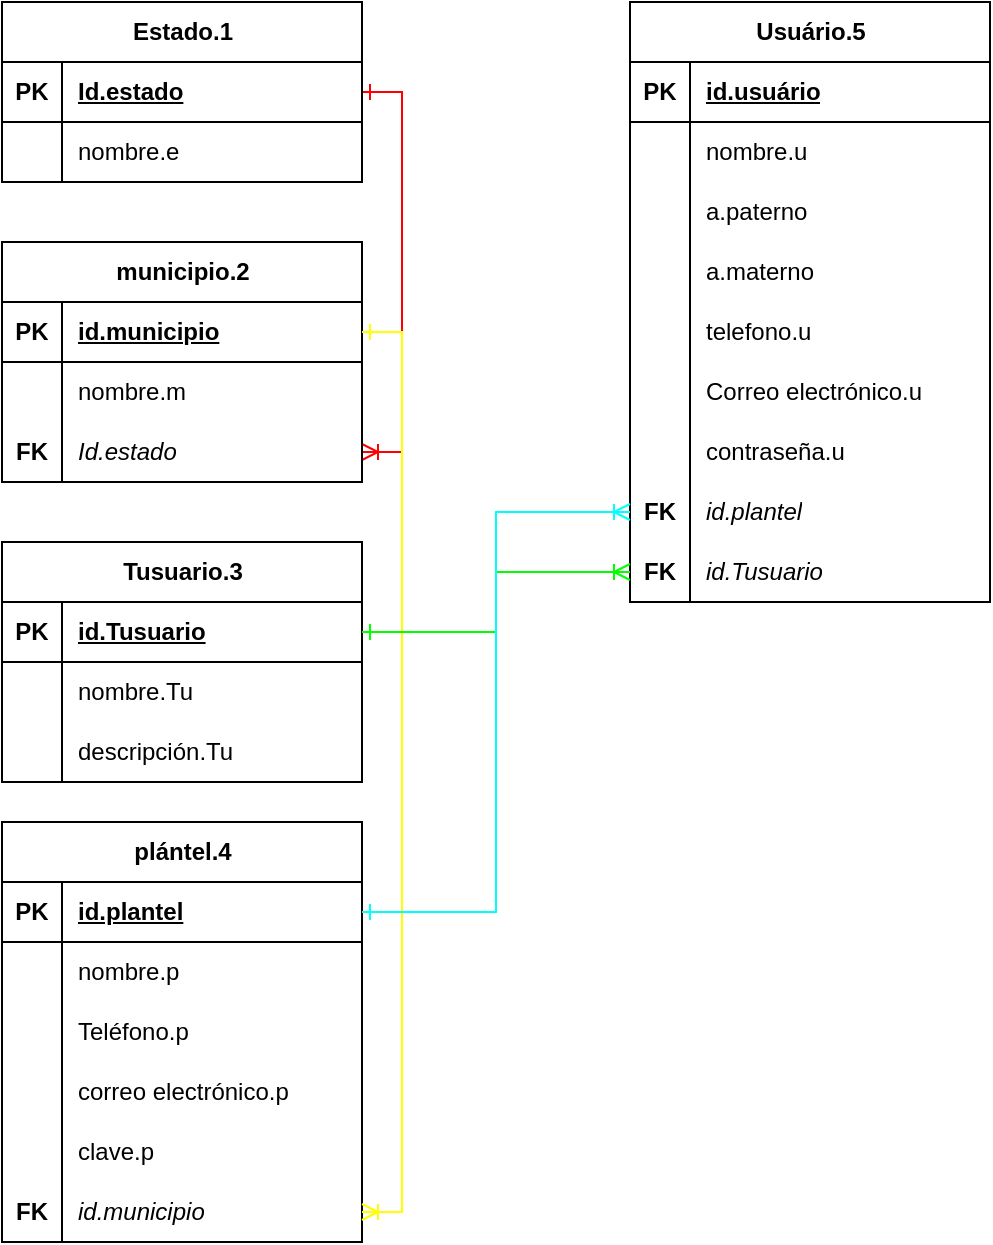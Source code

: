 <mxfile version="21.1.2" type="device" pages="2">
  <diagram name="Página-1" id="BJ2pM14w_MHlSvL1XOkC">
    <mxGraphModel dx="662" dy="617" grid="1" gridSize="10" guides="1" tooltips="1" connect="1" arrows="1" fold="1" page="1" pageScale="1" pageWidth="827" pageHeight="1169" math="0" shadow="0">
      <root>
        <mxCell id="0" />
        <mxCell id="1" parent="0" />
        <mxCell id="EfapkxBVtCfZM4k3QrD2-47" style="edgeStyle=orthogonalEdgeStyle;rounded=0;orthogonalLoop=1;jettySize=auto;html=1;startArrow=ERone;startFill=0;endArrow=ERoneToMany;endFill=0;strokeColor=#FF0000;" edge="1" parent="1" source="EfapkxBVtCfZM4k3QrD2-1" target="EfapkxBVtCfZM4k3QrD2-44">
          <mxGeometry relative="1" as="geometry">
            <Array as="points">
              <mxPoint x="210" y="55" />
              <mxPoint x="210" y="235" />
            </Array>
          </mxGeometry>
        </mxCell>
        <mxCell id="EfapkxBVtCfZM4k3QrD2-1" value="Estado.1" style="shape=table;startSize=30;container=1;collapsible=1;childLayout=tableLayout;fixedRows=1;rowLines=0;fontStyle=1;align=center;resizeLast=1;html=1;" vertex="1" parent="1">
          <mxGeometry x="10" y="10" width="180" height="90" as="geometry" />
        </mxCell>
        <mxCell id="EfapkxBVtCfZM4k3QrD2-2" value="" style="shape=tableRow;horizontal=0;startSize=0;swimlaneHead=0;swimlaneBody=0;fillColor=none;collapsible=0;dropTarget=0;points=[[0,0.5],[1,0.5]];portConstraint=eastwest;top=0;left=0;right=0;bottom=1;" vertex="1" parent="EfapkxBVtCfZM4k3QrD2-1">
          <mxGeometry y="30" width="180" height="30" as="geometry" />
        </mxCell>
        <mxCell id="EfapkxBVtCfZM4k3QrD2-3" value="PK" style="shape=partialRectangle;connectable=0;fillColor=none;top=0;left=0;bottom=0;right=0;fontStyle=1;overflow=hidden;whiteSpace=wrap;html=1;" vertex="1" parent="EfapkxBVtCfZM4k3QrD2-2">
          <mxGeometry width="30" height="30" as="geometry">
            <mxRectangle width="30" height="30" as="alternateBounds" />
          </mxGeometry>
        </mxCell>
        <mxCell id="EfapkxBVtCfZM4k3QrD2-4" value="Id.estado" style="shape=partialRectangle;connectable=0;fillColor=none;top=0;left=0;bottom=0;right=0;align=left;spacingLeft=6;fontStyle=5;overflow=hidden;whiteSpace=wrap;html=1;" vertex="1" parent="EfapkxBVtCfZM4k3QrD2-2">
          <mxGeometry x="30" width="150" height="30" as="geometry">
            <mxRectangle width="150" height="30" as="alternateBounds" />
          </mxGeometry>
        </mxCell>
        <mxCell id="EfapkxBVtCfZM4k3QrD2-5" value="" style="shape=tableRow;horizontal=0;startSize=0;swimlaneHead=0;swimlaneBody=0;fillColor=none;collapsible=0;dropTarget=0;points=[[0,0.5],[1,0.5]];portConstraint=eastwest;top=0;left=0;right=0;bottom=0;" vertex="1" parent="EfapkxBVtCfZM4k3QrD2-1">
          <mxGeometry y="60" width="180" height="30" as="geometry" />
        </mxCell>
        <mxCell id="EfapkxBVtCfZM4k3QrD2-6" value="" style="shape=partialRectangle;connectable=0;fillColor=none;top=0;left=0;bottom=0;right=0;editable=1;overflow=hidden;whiteSpace=wrap;html=1;" vertex="1" parent="EfapkxBVtCfZM4k3QrD2-5">
          <mxGeometry width="30" height="30" as="geometry">
            <mxRectangle width="30" height="30" as="alternateBounds" />
          </mxGeometry>
        </mxCell>
        <mxCell id="EfapkxBVtCfZM4k3QrD2-7" value="nombre.e" style="shape=partialRectangle;connectable=0;fillColor=none;top=0;left=0;bottom=0;right=0;align=left;spacingLeft=6;overflow=hidden;whiteSpace=wrap;html=1;" vertex="1" parent="EfapkxBVtCfZM4k3QrD2-5">
          <mxGeometry x="30" width="150" height="30" as="geometry">
            <mxRectangle width="150" height="30" as="alternateBounds" />
          </mxGeometry>
        </mxCell>
        <mxCell id="EfapkxBVtCfZM4k3QrD2-34" value="municipio.2" style="shape=table;startSize=30;container=1;collapsible=1;childLayout=tableLayout;fixedRows=1;rowLines=0;fontStyle=1;align=center;resizeLast=1;html=1;" vertex="1" parent="1">
          <mxGeometry x="10" y="130" width="180" height="120" as="geometry" />
        </mxCell>
        <mxCell id="EfapkxBVtCfZM4k3QrD2-35" value="" style="shape=tableRow;horizontal=0;startSize=0;swimlaneHead=0;swimlaneBody=0;fillColor=none;collapsible=0;dropTarget=0;points=[[0,0.5],[1,0.5]];portConstraint=eastwest;top=0;left=0;right=0;bottom=1;" vertex="1" parent="EfapkxBVtCfZM4k3QrD2-34">
          <mxGeometry y="30" width="180" height="30" as="geometry" />
        </mxCell>
        <mxCell id="EfapkxBVtCfZM4k3QrD2-36" value="PK" style="shape=partialRectangle;connectable=0;fillColor=none;top=0;left=0;bottom=0;right=0;fontStyle=1;overflow=hidden;whiteSpace=wrap;html=1;" vertex="1" parent="EfapkxBVtCfZM4k3QrD2-35">
          <mxGeometry width="30" height="30" as="geometry">
            <mxRectangle width="30" height="30" as="alternateBounds" />
          </mxGeometry>
        </mxCell>
        <mxCell id="EfapkxBVtCfZM4k3QrD2-37" value="id.municipio" style="shape=partialRectangle;connectable=0;fillColor=none;top=0;left=0;bottom=0;right=0;align=left;spacingLeft=6;fontStyle=5;overflow=hidden;whiteSpace=wrap;html=1;" vertex="1" parent="EfapkxBVtCfZM4k3QrD2-35">
          <mxGeometry x="30" width="150" height="30" as="geometry">
            <mxRectangle width="150" height="30" as="alternateBounds" />
          </mxGeometry>
        </mxCell>
        <mxCell id="EfapkxBVtCfZM4k3QrD2-38" value="" style="shape=tableRow;horizontal=0;startSize=0;swimlaneHead=0;swimlaneBody=0;fillColor=none;collapsible=0;dropTarget=0;points=[[0,0.5],[1,0.5]];portConstraint=eastwest;top=0;left=0;right=0;bottom=0;" vertex="1" parent="EfapkxBVtCfZM4k3QrD2-34">
          <mxGeometry y="60" width="180" height="30" as="geometry" />
        </mxCell>
        <mxCell id="EfapkxBVtCfZM4k3QrD2-39" value="" style="shape=partialRectangle;connectable=0;fillColor=none;top=0;left=0;bottom=0;right=0;editable=1;overflow=hidden;whiteSpace=wrap;html=1;" vertex="1" parent="EfapkxBVtCfZM4k3QrD2-38">
          <mxGeometry width="30" height="30" as="geometry">
            <mxRectangle width="30" height="30" as="alternateBounds" />
          </mxGeometry>
        </mxCell>
        <mxCell id="EfapkxBVtCfZM4k3QrD2-40" value="nombre.m" style="shape=partialRectangle;connectable=0;fillColor=none;top=0;left=0;bottom=0;right=0;align=left;spacingLeft=6;overflow=hidden;whiteSpace=wrap;html=1;" vertex="1" parent="EfapkxBVtCfZM4k3QrD2-38">
          <mxGeometry x="30" width="150" height="30" as="geometry">
            <mxRectangle width="150" height="30" as="alternateBounds" />
          </mxGeometry>
        </mxCell>
        <mxCell id="EfapkxBVtCfZM4k3QrD2-44" value="" style="shape=tableRow;horizontal=0;startSize=0;swimlaneHead=0;swimlaneBody=0;fillColor=none;collapsible=0;dropTarget=0;points=[[0,0.5],[1,0.5]];portConstraint=eastwest;top=0;left=0;right=0;bottom=0;" vertex="1" parent="EfapkxBVtCfZM4k3QrD2-34">
          <mxGeometry y="90" width="180" height="30" as="geometry" />
        </mxCell>
        <mxCell id="EfapkxBVtCfZM4k3QrD2-45" value="&lt;b&gt;FK&lt;/b&gt;" style="shape=partialRectangle;connectable=0;fillColor=none;top=0;left=0;bottom=0;right=0;editable=1;overflow=hidden;whiteSpace=wrap;html=1;" vertex="1" parent="EfapkxBVtCfZM4k3QrD2-44">
          <mxGeometry width="30" height="30" as="geometry">
            <mxRectangle width="30" height="30" as="alternateBounds" />
          </mxGeometry>
        </mxCell>
        <mxCell id="EfapkxBVtCfZM4k3QrD2-46" value="&lt;i&gt;Id.estado&lt;/i&gt;" style="shape=partialRectangle;connectable=0;fillColor=none;top=0;left=0;bottom=0;right=0;align=left;spacingLeft=6;overflow=hidden;whiteSpace=wrap;html=1;" vertex="1" parent="EfapkxBVtCfZM4k3QrD2-44">
          <mxGeometry x="30" width="150" height="30" as="geometry">
            <mxRectangle width="150" height="30" as="alternateBounds" />
          </mxGeometry>
        </mxCell>
        <mxCell id="EfapkxBVtCfZM4k3QrD2-48" value="Tusuario.3" style="shape=table;startSize=30;container=1;collapsible=1;childLayout=tableLayout;fixedRows=1;rowLines=0;fontStyle=1;align=center;resizeLast=1;html=1;" vertex="1" parent="1">
          <mxGeometry x="10" y="280" width="180" height="120" as="geometry" />
        </mxCell>
        <mxCell id="EfapkxBVtCfZM4k3QrD2-49" value="" style="shape=tableRow;horizontal=0;startSize=0;swimlaneHead=0;swimlaneBody=0;fillColor=none;collapsible=0;dropTarget=0;points=[[0,0.5],[1,0.5]];portConstraint=eastwest;top=0;left=0;right=0;bottom=1;" vertex="1" parent="EfapkxBVtCfZM4k3QrD2-48">
          <mxGeometry y="30" width="180" height="30" as="geometry" />
        </mxCell>
        <mxCell id="EfapkxBVtCfZM4k3QrD2-50" value="PK" style="shape=partialRectangle;connectable=0;fillColor=none;top=0;left=0;bottom=0;right=0;fontStyle=1;overflow=hidden;whiteSpace=wrap;html=1;" vertex="1" parent="EfapkxBVtCfZM4k3QrD2-49">
          <mxGeometry width="30" height="30" as="geometry">
            <mxRectangle width="30" height="30" as="alternateBounds" />
          </mxGeometry>
        </mxCell>
        <mxCell id="EfapkxBVtCfZM4k3QrD2-51" value="id.Tusuario" style="shape=partialRectangle;connectable=0;fillColor=none;top=0;left=0;bottom=0;right=0;align=left;spacingLeft=6;fontStyle=5;overflow=hidden;whiteSpace=wrap;html=1;" vertex="1" parent="EfapkxBVtCfZM4k3QrD2-49">
          <mxGeometry x="30" width="150" height="30" as="geometry">
            <mxRectangle width="150" height="30" as="alternateBounds" />
          </mxGeometry>
        </mxCell>
        <mxCell id="EfapkxBVtCfZM4k3QrD2-52" value="" style="shape=tableRow;horizontal=0;startSize=0;swimlaneHead=0;swimlaneBody=0;fillColor=none;collapsible=0;dropTarget=0;points=[[0,0.5],[1,0.5]];portConstraint=eastwest;top=0;left=0;right=0;bottom=0;" vertex="1" parent="EfapkxBVtCfZM4k3QrD2-48">
          <mxGeometry y="60" width="180" height="30" as="geometry" />
        </mxCell>
        <mxCell id="EfapkxBVtCfZM4k3QrD2-53" value="" style="shape=partialRectangle;connectable=0;fillColor=none;top=0;left=0;bottom=0;right=0;editable=1;overflow=hidden;whiteSpace=wrap;html=1;" vertex="1" parent="EfapkxBVtCfZM4k3QrD2-52">
          <mxGeometry width="30" height="30" as="geometry">
            <mxRectangle width="30" height="30" as="alternateBounds" />
          </mxGeometry>
        </mxCell>
        <mxCell id="EfapkxBVtCfZM4k3QrD2-54" value="nombre.Tu" style="shape=partialRectangle;connectable=0;fillColor=none;top=0;left=0;bottom=0;right=0;align=left;spacingLeft=6;overflow=hidden;whiteSpace=wrap;html=1;" vertex="1" parent="EfapkxBVtCfZM4k3QrD2-52">
          <mxGeometry x="30" width="150" height="30" as="geometry">
            <mxRectangle width="150" height="30" as="alternateBounds" />
          </mxGeometry>
        </mxCell>
        <mxCell id="EfapkxBVtCfZM4k3QrD2-55" value="" style="shape=tableRow;horizontal=0;startSize=0;swimlaneHead=0;swimlaneBody=0;fillColor=none;collapsible=0;dropTarget=0;points=[[0,0.5],[1,0.5]];portConstraint=eastwest;top=0;left=0;right=0;bottom=0;" vertex="1" parent="EfapkxBVtCfZM4k3QrD2-48">
          <mxGeometry y="90" width="180" height="30" as="geometry" />
        </mxCell>
        <mxCell id="EfapkxBVtCfZM4k3QrD2-56" value="" style="shape=partialRectangle;connectable=0;fillColor=none;top=0;left=0;bottom=0;right=0;editable=1;overflow=hidden;whiteSpace=wrap;html=1;" vertex="1" parent="EfapkxBVtCfZM4k3QrD2-55">
          <mxGeometry width="30" height="30" as="geometry">
            <mxRectangle width="30" height="30" as="alternateBounds" />
          </mxGeometry>
        </mxCell>
        <mxCell id="EfapkxBVtCfZM4k3QrD2-57" value="&lt;span style=&quot;&quot;&gt;descripción.Tu&lt;/span&gt;" style="shape=partialRectangle;connectable=0;fillColor=none;top=0;left=0;bottom=0;right=0;align=left;spacingLeft=6;overflow=hidden;whiteSpace=wrap;html=1;" vertex="1" parent="EfapkxBVtCfZM4k3QrD2-55">
          <mxGeometry x="30" width="150" height="30" as="geometry">
            <mxRectangle width="150" height="30" as="alternateBounds" />
          </mxGeometry>
        </mxCell>
        <mxCell id="EfapkxBVtCfZM4k3QrD2-59" value="plántel.4" style="shape=table;startSize=30;container=1;collapsible=1;childLayout=tableLayout;fixedRows=1;rowLines=0;fontStyle=1;align=center;resizeLast=1;html=1;" vertex="1" parent="1">
          <mxGeometry x="10" y="420" width="180" height="210" as="geometry" />
        </mxCell>
        <mxCell id="EfapkxBVtCfZM4k3QrD2-60" value="" style="shape=tableRow;horizontal=0;startSize=0;swimlaneHead=0;swimlaneBody=0;fillColor=none;collapsible=0;dropTarget=0;points=[[0,0.5],[1,0.5]];portConstraint=eastwest;top=0;left=0;right=0;bottom=1;" vertex="1" parent="EfapkxBVtCfZM4k3QrD2-59">
          <mxGeometry y="30" width="180" height="30" as="geometry" />
        </mxCell>
        <mxCell id="EfapkxBVtCfZM4k3QrD2-61" value="PK" style="shape=partialRectangle;connectable=0;fillColor=none;top=0;left=0;bottom=0;right=0;fontStyle=1;overflow=hidden;whiteSpace=wrap;html=1;" vertex="1" parent="EfapkxBVtCfZM4k3QrD2-60">
          <mxGeometry width="30" height="30" as="geometry">
            <mxRectangle width="30" height="30" as="alternateBounds" />
          </mxGeometry>
        </mxCell>
        <mxCell id="EfapkxBVtCfZM4k3QrD2-62" value="id.plantel" style="shape=partialRectangle;connectable=0;fillColor=none;top=0;left=0;bottom=0;right=0;align=left;spacingLeft=6;fontStyle=5;overflow=hidden;whiteSpace=wrap;html=1;" vertex="1" parent="EfapkxBVtCfZM4k3QrD2-60">
          <mxGeometry x="30" width="150" height="30" as="geometry">
            <mxRectangle width="150" height="30" as="alternateBounds" />
          </mxGeometry>
        </mxCell>
        <mxCell id="EfapkxBVtCfZM4k3QrD2-63" value="" style="shape=tableRow;horizontal=0;startSize=0;swimlaneHead=0;swimlaneBody=0;fillColor=none;collapsible=0;dropTarget=0;points=[[0,0.5],[1,0.5]];portConstraint=eastwest;top=0;left=0;right=0;bottom=0;" vertex="1" parent="EfapkxBVtCfZM4k3QrD2-59">
          <mxGeometry y="60" width="180" height="30" as="geometry" />
        </mxCell>
        <mxCell id="EfapkxBVtCfZM4k3QrD2-64" value="" style="shape=partialRectangle;connectable=0;fillColor=none;top=0;left=0;bottom=0;right=0;editable=1;overflow=hidden;whiteSpace=wrap;html=1;" vertex="1" parent="EfapkxBVtCfZM4k3QrD2-63">
          <mxGeometry width="30" height="30" as="geometry">
            <mxRectangle width="30" height="30" as="alternateBounds" />
          </mxGeometry>
        </mxCell>
        <mxCell id="EfapkxBVtCfZM4k3QrD2-65" value="nombre.p" style="shape=partialRectangle;connectable=0;fillColor=none;top=0;left=0;bottom=0;right=0;align=left;spacingLeft=6;overflow=hidden;whiteSpace=wrap;html=1;" vertex="1" parent="EfapkxBVtCfZM4k3QrD2-63">
          <mxGeometry x="30" width="150" height="30" as="geometry">
            <mxRectangle width="150" height="30" as="alternateBounds" />
          </mxGeometry>
        </mxCell>
        <mxCell id="EfapkxBVtCfZM4k3QrD2-69" style="shape=tableRow;horizontal=0;startSize=0;swimlaneHead=0;swimlaneBody=0;fillColor=none;collapsible=0;dropTarget=0;points=[[0,0.5],[1,0.5]];portConstraint=eastwest;top=0;left=0;right=0;bottom=0;" vertex="1" parent="EfapkxBVtCfZM4k3QrD2-59">
          <mxGeometry y="90" width="180" height="30" as="geometry" />
        </mxCell>
        <mxCell id="EfapkxBVtCfZM4k3QrD2-70" style="shape=partialRectangle;connectable=0;fillColor=none;top=0;left=0;bottom=0;right=0;editable=1;overflow=hidden;whiteSpace=wrap;html=1;" vertex="1" parent="EfapkxBVtCfZM4k3QrD2-69">
          <mxGeometry width="30" height="30" as="geometry">
            <mxRectangle width="30" height="30" as="alternateBounds" />
          </mxGeometry>
        </mxCell>
        <mxCell id="EfapkxBVtCfZM4k3QrD2-71" value="Teléfono.p" style="shape=partialRectangle;connectable=0;fillColor=none;top=0;left=0;bottom=0;right=0;align=left;spacingLeft=6;overflow=hidden;whiteSpace=wrap;html=1;" vertex="1" parent="EfapkxBVtCfZM4k3QrD2-69">
          <mxGeometry x="30" width="150" height="30" as="geometry">
            <mxRectangle width="150" height="30" as="alternateBounds" />
          </mxGeometry>
        </mxCell>
        <mxCell id="EfapkxBVtCfZM4k3QrD2-72" style="shape=tableRow;horizontal=0;startSize=0;swimlaneHead=0;swimlaneBody=0;fillColor=none;collapsible=0;dropTarget=0;points=[[0,0.5],[1,0.5]];portConstraint=eastwest;top=0;left=0;right=0;bottom=0;" vertex="1" parent="EfapkxBVtCfZM4k3QrD2-59">
          <mxGeometry y="120" width="180" height="30" as="geometry" />
        </mxCell>
        <mxCell id="EfapkxBVtCfZM4k3QrD2-73" style="shape=partialRectangle;connectable=0;fillColor=none;top=0;left=0;bottom=0;right=0;editable=1;overflow=hidden;whiteSpace=wrap;html=1;" vertex="1" parent="EfapkxBVtCfZM4k3QrD2-72">
          <mxGeometry width="30" height="30" as="geometry">
            <mxRectangle width="30" height="30" as="alternateBounds" />
          </mxGeometry>
        </mxCell>
        <mxCell id="EfapkxBVtCfZM4k3QrD2-74" value="correo electrónico.p" style="shape=partialRectangle;connectable=0;fillColor=none;top=0;left=0;bottom=0;right=0;align=left;spacingLeft=6;overflow=hidden;whiteSpace=wrap;html=1;" vertex="1" parent="EfapkxBVtCfZM4k3QrD2-72">
          <mxGeometry x="30" width="150" height="30" as="geometry">
            <mxRectangle width="150" height="30" as="alternateBounds" />
          </mxGeometry>
        </mxCell>
        <mxCell id="EfapkxBVtCfZM4k3QrD2-75" style="shape=tableRow;horizontal=0;startSize=0;swimlaneHead=0;swimlaneBody=0;fillColor=none;collapsible=0;dropTarget=0;points=[[0,0.5],[1,0.5]];portConstraint=eastwest;top=0;left=0;right=0;bottom=0;" vertex="1" parent="EfapkxBVtCfZM4k3QrD2-59">
          <mxGeometry y="150" width="180" height="30" as="geometry" />
        </mxCell>
        <mxCell id="EfapkxBVtCfZM4k3QrD2-76" style="shape=partialRectangle;connectable=0;fillColor=none;top=0;left=0;bottom=0;right=0;editable=1;overflow=hidden;whiteSpace=wrap;html=1;" vertex="1" parent="EfapkxBVtCfZM4k3QrD2-75">
          <mxGeometry width="30" height="30" as="geometry">
            <mxRectangle width="30" height="30" as="alternateBounds" />
          </mxGeometry>
        </mxCell>
        <mxCell id="EfapkxBVtCfZM4k3QrD2-77" value="clave.p" style="shape=partialRectangle;connectable=0;fillColor=none;top=0;left=0;bottom=0;right=0;align=left;spacingLeft=6;overflow=hidden;whiteSpace=wrap;html=1;" vertex="1" parent="EfapkxBVtCfZM4k3QrD2-75">
          <mxGeometry x="30" width="150" height="30" as="geometry">
            <mxRectangle width="150" height="30" as="alternateBounds" />
          </mxGeometry>
        </mxCell>
        <mxCell id="EfapkxBVtCfZM4k3QrD2-66" value="" style="shape=tableRow;horizontal=0;startSize=0;swimlaneHead=0;swimlaneBody=0;fillColor=none;collapsible=0;dropTarget=0;points=[[0,0.5],[1,0.5]];portConstraint=eastwest;top=0;left=0;right=0;bottom=0;" vertex="1" parent="EfapkxBVtCfZM4k3QrD2-59">
          <mxGeometry y="180" width="180" height="30" as="geometry" />
        </mxCell>
        <mxCell id="EfapkxBVtCfZM4k3QrD2-67" value="&lt;b&gt;FK&lt;/b&gt;" style="shape=partialRectangle;connectable=0;fillColor=none;top=0;left=0;bottom=0;right=0;editable=1;overflow=hidden;whiteSpace=wrap;html=1;" vertex="1" parent="EfapkxBVtCfZM4k3QrD2-66">
          <mxGeometry width="30" height="30" as="geometry">
            <mxRectangle width="30" height="30" as="alternateBounds" />
          </mxGeometry>
        </mxCell>
        <mxCell id="EfapkxBVtCfZM4k3QrD2-68" value="&lt;i&gt;id.municipio&lt;/i&gt;" style="shape=partialRectangle;connectable=0;fillColor=none;top=0;left=0;bottom=0;right=0;align=left;spacingLeft=6;overflow=hidden;whiteSpace=wrap;html=1;" vertex="1" parent="EfapkxBVtCfZM4k3QrD2-66">
          <mxGeometry x="30" width="150" height="30" as="geometry">
            <mxRectangle width="150" height="30" as="alternateBounds" />
          </mxGeometry>
        </mxCell>
        <mxCell id="EfapkxBVtCfZM4k3QrD2-81" style="edgeStyle=orthogonalEdgeStyle;rounded=0;orthogonalLoop=1;jettySize=auto;html=1;entryX=1;entryY=0.5;entryDx=0;entryDy=0;strokeColor=#FFFF00;startArrow=ERone;startFill=0;endArrow=ERoneToMany;endFill=0;" edge="1" parent="1" source="EfapkxBVtCfZM4k3QrD2-35" target="EfapkxBVtCfZM4k3QrD2-66">
          <mxGeometry relative="1" as="geometry">
            <Array as="points">
              <mxPoint x="210" y="175" />
              <mxPoint x="210" y="615" />
            </Array>
          </mxGeometry>
        </mxCell>
        <mxCell id="EfapkxBVtCfZM4k3QrD2-82" value="Usuário.5" style="shape=table;startSize=30;container=1;collapsible=1;childLayout=tableLayout;fixedRows=1;rowLines=0;fontStyle=1;align=center;resizeLast=1;html=1;" vertex="1" parent="1">
          <mxGeometry x="324" y="10" width="180" height="300" as="geometry" />
        </mxCell>
        <mxCell id="EfapkxBVtCfZM4k3QrD2-83" value="" style="shape=tableRow;horizontal=0;startSize=0;swimlaneHead=0;swimlaneBody=0;fillColor=none;collapsible=0;dropTarget=0;points=[[0,0.5],[1,0.5]];portConstraint=eastwest;top=0;left=0;right=0;bottom=1;" vertex="1" parent="EfapkxBVtCfZM4k3QrD2-82">
          <mxGeometry y="30" width="180" height="30" as="geometry" />
        </mxCell>
        <mxCell id="EfapkxBVtCfZM4k3QrD2-84" value="PK" style="shape=partialRectangle;connectable=0;fillColor=none;top=0;left=0;bottom=0;right=0;fontStyle=1;overflow=hidden;whiteSpace=wrap;html=1;" vertex="1" parent="EfapkxBVtCfZM4k3QrD2-83">
          <mxGeometry width="30" height="30" as="geometry">
            <mxRectangle width="30" height="30" as="alternateBounds" />
          </mxGeometry>
        </mxCell>
        <mxCell id="EfapkxBVtCfZM4k3QrD2-85" value="id.usuário" style="shape=partialRectangle;connectable=0;fillColor=none;top=0;left=0;bottom=0;right=0;align=left;spacingLeft=6;fontStyle=5;overflow=hidden;whiteSpace=wrap;html=1;" vertex="1" parent="EfapkxBVtCfZM4k3QrD2-83">
          <mxGeometry x="30" width="150" height="30" as="geometry">
            <mxRectangle width="150" height="30" as="alternateBounds" />
          </mxGeometry>
        </mxCell>
        <mxCell id="EfapkxBVtCfZM4k3QrD2-86" value="" style="shape=tableRow;horizontal=0;startSize=0;swimlaneHead=0;swimlaneBody=0;fillColor=none;collapsible=0;dropTarget=0;points=[[0,0.5],[1,0.5]];portConstraint=eastwest;top=0;left=0;right=0;bottom=0;" vertex="1" parent="EfapkxBVtCfZM4k3QrD2-82">
          <mxGeometry y="60" width="180" height="30" as="geometry" />
        </mxCell>
        <mxCell id="EfapkxBVtCfZM4k3QrD2-87" value="" style="shape=partialRectangle;connectable=0;fillColor=none;top=0;left=0;bottom=0;right=0;editable=1;overflow=hidden;whiteSpace=wrap;html=1;" vertex="1" parent="EfapkxBVtCfZM4k3QrD2-86">
          <mxGeometry width="30" height="30" as="geometry">
            <mxRectangle width="30" height="30" as="alternateBounds" />
          </mxGeometry>
        </mxCell>
        <mxCell id="EfapkxBVtCfZM4k3QrD2-88" value="nombre.u" style="shape=partialRectangle;connectable=0;fillColor=none;top=0;left=0;bottom=0;right=0;align=left;spacingLeft=6;overflow=hidden;whiteSpace=wrap;html=1;" vertex="1" parent="EfapkxBVtCfZM4k3QrD2-86">
          <mxGeometry x="30" width="150" height="30" as="geometry">
            <mxRectangle width="150" height="30" as="alternateBounds" />
          </mxGeometry>
        </mxCell>
        <mxCell id="EfapkxBVtCfZM4k3QrD2-89" value="" style="shape=tableRow;horizontal=0;startSize=0;swimlaneHead=0;swimlaneBody=0;fillColor=none;collapsible=0;dropTarget=0;points=[[0,0.5],[1,0.5]];portConstraint=eastwest;top=0;left=0;right=0;bottom=0;" vertex="1" parent="EfapkxBVtCfZM4k3QrD2-82">
          <mxGeometry y="90" width="180" height="30" as="geometry" />
        </mxCell>
        <mxCell id="EfapkxBVtCfZM4k3QrD2-90" value="" style="shape=partialRectangle;connectable=0;fillColor=none;top=0;left=0;bottom=0;right=0;editable=1;overflow=hidden;whiteSpace=wrap;html=1;" vertex="1" parent="EfapkxBVtCfZM4k3QrD2-89">
          <mxGeometry width="30" height="30" as="geometry">
            <mxRectangle width="30" height="30" as="alternateBounds" />
          </mxGeometry>
        </mxCell>
        <mxCell id="EfapkxBVtCfZM4k3QrD2-91" value="a.paterno" style="shape=partialRectangle;connectable=0;fillColor=none;top=0;left=0;bottom=0;right=0;align=left;spacingLeft=6;overflow=hidden;whiteSpace=wrap;html=1;" vertex="1" parent="EfapkxBVtCfZM4k3QrD2-89">
          <mxGeometry x="30" width="150" height="30" as="geometry">
            <mxRectangle width="150" height="30" as="alternateBounds" />
          </mxGeometry>
        </mxCell>
        <mxCell id="EfapkxBVtCfZM4k3QrD2-92" value="" style="shape=tableRow;horizontal=0;startSize=0;swimlaneHead=0;swimlaneBody=0;fillColor=none;collapsible=0;dropTarget=0;points=[[0,0.5],[1,0.5]];portConstraint=eastwest;top=0;left=0;right=0;bottom=0;" vertex="1" parent="EfapkxBVtCfZM4k3QrD2-82">
          <mxGeometry y="120" width="180" height="30" as="geometry" />
        </mxCell>
        <mxCell id="EfapkxBVtCfZM4k3QrD2-93" value="" style="shape=partialRectangle;connectable=0;fillColor=none;top=0;left=0;bottom=0;right=0;editable=1;overflow=hidden;whiteSpace=wrap;html=1;" vertex="1" parent="EfapkxBVtCfZM4k3QrD2-92">
          <mxGeometry width="30" height="30" as="geometry">
            <mxRectangle width="30" height="30" as="alternateBounds" />
          </mxGeometry>
        </mxCell>
        <UserObject label="a.materno" link="a.materno" id="EfapkxBVtCfZM4k3QrD2-94">
          <mxCell style="shape=partialRectangle;connectable=0;fillColor=none;top=0;left=0;bottom=0;right=0;align=left;spacingLeft=6;overflow=hidden;whiteSpace=wrap;html=1;" vertex="1" parent="EfapkxBVtCfZM4k3QrD2-92">
            <mxGeometry x="30" width="150" height="30" as="geometry">
              <mxRectangle width="150" height="30" as="alternateBounds" />
            </mxGeometry>
          </mxCell>
        </UserObject>
        <mxCell id="EfapkxBVtCfZM4k3QrD2-95" style="shape=tableRow;horizontal=0;startSize=0;swimlaneHead=0;swimlaneBody=0;fillColor=none;collapsible=0;dropTarget=0;points=[[0,0.5],[1,0.5]];portConstraint=eastwest;top=0;left=0;right=0;bottom=0;" vertex="1" parent="EfapkxBVtCfZM4k3QrD2-82">
          <mxGeometry y="150" width="180" height="30" as="geometry" />
        </mxCell>
        <mxCell id="EfapkxBVtCfZM4k3QrD2-96" style="shape=partialRectangle;connectable=0;fillColor=none;top=0;left=0;bottom=0;right=0;editable=1;overflow=hidden;whiteSpace=wrap;html=1;" vertex="1" parent="EfapkxBVtCfZM4k3QrD2-95">
          <mxGeometry width="30" height="30" as="geometry">
            <mxRectangle width="30" height="30" as="alternateBounds" />
          </mxGeometry>
        </mxCell>
        <mxCell id="EfapkxBVtCfZM4k3QrD2-97" value="telefono.u" style="shape=partialRectangle;connectable=0;fillColor=none;top=0;left=0;bottom=0;right=0;align=left;spacingLeft=6;overflow=hidden;whiteSpace=wrap;html=1;" vertex="1" parent="EfapkxBVtCfZM4k3QrD2-95">
          <mxGeometry x="30" width="150" height="30" as="geometry">
            <mxRectangle width="150" height="30" as="alternateBounds" />
          </mxGeometry>
        </mxCell>
        <mxCell id="EfapkxBVtCfZM4k3QrD2-98" style="shape=tableRow;horizontal=0;startSize=0;swimlaneHead=0;swimlaneBody=0;fillColor=none;collapsible=0;dropTarget=0;points=[[0,0.5],[1,0.5]];portConstraint=eastwest;top=0;left=0;right=0;bottom=0;" vertex="1" parent="EfapkxBVtCfZM4k3QrD2-82">
          <mxGeometry y="180" width="180" height="30" as="geometry" />
        </mxCell>
        <mxCell id="EfapkxBVtCfZM4k3QrD2-99" style="shape=partialRectangle;connectable=0;fillColor=none;top=0;left=0;bottom=0;right=0;editable=1;overflow=hidden;whiteSpace=wrap;html=1;" vertex="1" parent="EfapkxBVtCfZM4k3QrD2-98">
          <mxGeometry width="30" height="30" as="geometry">
            <mxRectangle width="30" height="30" as="alternateBounds" />
          </mxGeometry>
        </mxCell>
        <mxCell id="EfapkxBVtCfZM4k3QrD2-100" value="Correo electrónico.u" style="shape=partialRectangle;connectable=0;fillColor=none;top=0;left=0;bottom=0;right=0;align=left;spacingLeft=6;overflow=hidden;whiteSpace=wrap;html=1;" vertex="1" parent="EfapkxBVtCfZM4k3QrD2-98">
          <mxGeometry x="30" width="150" height="30" as="geometry">
            <mxRectangle width="150" height="30" as="alternateBounds" />
          </mxGeometry>
        </mxCell>
        <mxCell id="EfapkxBVtCfZM4k3QrD2-104" style="shape=tableRow;horizontal=0;startSize=0;swimlaneHead=0;swimlaneBody=0;fillColor=none;collapsible=0;dropTarget=0;points=[[0,0.5],[1,0.5]];portConstraint=eastwest;top=0;left=0;right=0;bottom=0;" vertex="1" parent="EfapkxBVtCfZM4k3QrD2-82">
          <mxGeometry y="210" width="180" height="30" as="geometry" />
        </mxCell>
        <mxCell id="EfapkxBVtCfZM4k3QrD2-105" style="shape=partialRectangle;connectable=0;fillColor=none;top=0;left=0;bottom=0;right=0;editable=1;overflow=hidden;whiteSpace=wrap;html=1;" vertex="1" parent="EfapkxBVtCfZM4k3QrD2-104">
          <mxGeometry width="30" height="30" as="geometry">
            <mxRectangle width="30" height="30" as="alternateBounds" />
          </mxGeometry>
        </mxCell>
        <mxCell id="EfapkxBVtCfZM4k3QrD2-106" value="contraseña.u" style="shape=partialRectangle;connectable=0;fillColor=none;top=0;left=0;bottom=0;right=0;align=left;spacingLeft=6;overflow=hidden;whiteSpace=wrap;html=1;" vertex="1" parent="EfapkxBVtCfZM4k3QrD2-104">
          <mxGeometry x="30" width="150" height="30" as="geometry">
            <mxRectangle width="150" height="30" as="alternateBounds" />
          </mxGeometry>
        </mxCell>
        <mxCell id="EfapkxBVtCfZM4k3QrD2-101" style="shape=tableRow;horizontal=0;startSize=0;swimlaneHead=0;swimlaneBody=0;fillColor=none;collapsible=0;dropTarget=0;points=[[0,0.5],[1,0.5]];portConstraint=eastwest;top=0;left=0;right=0;bottom=0;" vertex="1" parent="EfapkxBVtCfZM4k3QrD2-82">
          <mxGeometry y="240" width="180" height="30" as="geometry" />
        </mxCell>
        <mxCell id="EfapkxBVtCfZM4k3QrD2-102" value="&lt;b&gt;FK&lt;/b&gt;" style="shape=partialRectangle;connectable=0;fillColor=none;top=0;left=0;bottom=0;right=0;editable=1;overflow=hidden;whiteSpace=wrap;html=1;" vertex="1" parent="EfapkxBVtCfZM4k3QrD2-101">
          <mxGeometry width="30" height="30" as="geometry">
            <mxRectangle width="30" height="30" as="alternateBounds" />
          </mxGeometry>
        </mxCell>
        <mxCell id="EfapkxBVtCfZM4k3QrD2-103" value="&lt;i&gt;id.plantel&lt;/i&gt;" style="shape=partialRectangle;connectable=0;fillColor=none;top=0;left=0;bottom=0;right=0;align=left;spacingLeft=6;overflow=hidden;whiteSpace=wrap;html=1;" vertex="1" parent="EfapkxBVtCfZM4k3QrD2-101">
          <mxGeometry x="30" width="150" height="30" as="geometry">
            <mxRectangle width="150" height="30" as="alternateBounds" />
          </mxGeometry>
        </mxCell>
        <mxCell id="EfapkxBVtCfZM4k3QrD2-107" style="shape=tableRow;horizontal=0;startSize=0;swimlaneHead=0;swimlaneBody=0;fillColor=none;collapsible=0;dropTarget=0;points=[[0,0.5],[1,0.5]];portConstraint=eastwest;top=0;left=0;right=0;bottom=0;" vertex="1" parent="EfapkxBVtCfZM4k3QrD2-82">
          <mxGeometry y="270" width="180" height="30" as="geometry" />
        </mxCell>
        <mxCell id="EfapkxBVtCfZM4k3QrD2-108" value="&lt;b&gt;FK&lt;/b&gt;" style="shape=partialRectangle;connectable=0;fillColor=none;top=0;left=0;bottom=0;right=0;editable=1;overflow=hidden;whiteSpace=wrap;html=1;" vertex="1" parent="EfapkxBVtCfZM4k3QrD2-107">
          <mxGeometry width="30" height="30" as="geometry">
            <mxRectangle width="30" height="30" as="alternateBounds" />
          </mxGeometry>
        </mxCell>
        <mxCell id="EfapkxBVtCfZM4k3QrD2-109" value="&lt;i&gt;id.Tusuario&lt;/i&gt;" style="shape=partialRectangle;connectable=0;fillColor=none;top=0;left=0;bottom=0;right=0;align=left;spacingLeft=6;overflow=hidden;whiteSpace=wrap;html=1;" vertex="1" parent="EfapkxBVtCfZM4k3QrD2-107">
          <mxGeometry x="30" width="150" height="30" as="geometry">
            <mxRectangle width="150" height="30" as="alternateBounds" />
          </mxGeometry>
        </mxCell>
        <mxCell id="EfapkxBVtCfZM4k3QrD2-110" style="edgeStyle=orthogonalEdgeStyle;rounded=0;orthogonalLoop=1;jettySize=auto;html=1;entryX=0;entryY=0.5;entryDx=0;entryDy=0;startArrow=ERone;startFill=0;endArrow=ERoneToMany;endFill=0;strokeColor=#00FF00;" edge="1" parent="1" source="EfapkxBVtCfZM4k3QrD2-49" target="EfapkxBVtCfZM4k3QrD2-107">
          <mxGeometry relative="1" as="geometry" />
        </mxCell>
        <mxCell id="EfapkxBVtCfZM4k3QrD2-111" style="edgeStyle=orthogonalEdgeStyle;rounded=0;orthogonalLoop=1;jettySize=auto;html=1;entryX=0;entryY=0.5;entryDx=0;entryDy=0;startArrow=ERone;startFill=0;endArrow=ERoneToMany;endFill=0;strokeColor=#00FFFF;" edge="1" parent="1" source="EfapkxBVtCfZM4k3QrD2-60" target="EfapkxBVtCfZM4k3QrD2-101">
          <mxGeometry relative="1" as="geometry" />
        </mxCell>
      </root>
    </mxGraphModel>
  </diagram>
  <diagram id="LCv0LLlMT2BK8cCaIkB4" name="Página-2">
    <mxGraphModel dx="1375" dy="510" grid="1" gridSize="10" guides="1" tooltips="1" connect="1" arrows="1" fold="1" page="1" pageScale="1" pageWidth="827" pageHeight="1169" math="0" shadow="0">
      <root>
        <mxCell id="0" />
        <mxCell id="1" parent="0" />
        <mxCell id="DuZWnTe6HlAU90xprE2w-1" value="reseta.6" style="shape=table;startSize=30;container=1;collapsible=1;childLayout=tableLayout;fixedRows=1;rowLines=0;fontStyle=1;align=center;resizeLast=1;html=1;" vertex="1" parent="1">
          <mxGeometry x="-810" y="20" width="180" height="150" as="geometry" />
        </mxCell>
        <mxCell id="DuZWnTe6HlAU90xprE2w-2" value="" style="shape=tableRow;horizontal=0;startSize=0;swimlaneHead=0;swimlaneBody=0;fillColor=none;collapsible=0;dropTarget=0;points=[[0,0.5],[1,0.5]];portConstraint=eastwest;top=0;left=0;right=0;bottom=1;" vertex="1" parent="DuZWnTe6HlAU90xprE2w-1">
          <mxGeometry y="30" width="180" height="30" as="geometry" />
        </mxCell>
        <mxCell id="DuZWnTe6HlAU90xprE2w-3" value="PK" style="shape=partialRectangle;connectable=0;fillColor=none;top=0;left=0;bottom=0;right=0;fontStyle=1;overflow=hidden;whiteSpace=wrap;html=1;" vertex="1" parent="DuZWnTe6HlAU90xprE2w-2">
          <mxGeometry width="30" height="30" as="geometry">
            <mxRectangle width="30" height="30" as="alternateBounds" />
          </mxGeometry>
        </mxCell>
        <mxCell id="DuZWnTe6HlAU90xprE2w-4" value="id.reseta" style="shape=partialRectangle;connectable=0;fillColor=none;top=0;left=0;bottom=0;right=0;align=left;spacingLeft=6;fontStyle=5;overflow=hidden;whiteSpace=wrap;html=1;" vertex="1" parent="DuZWnTe6HlAU90xprE2w-2">
          <mxGeometry x="30" width="150" height="30" as="geometry">
            <mxRectangle width="150" height="30" as="alternateBounds" />
          </mxGeometry>
        </mxCell>
        <mxCell id="DuZWnTe6HlAU90xprE2w-5" value="" style="shape=tableRow;horizontal=0;startSize=0;swimlaneHead=0;swimlaneBody=0;fillColor=none;collapsible=0;dropTarget=0;points=[[0,0.5],[1,0.5]];portConstraint=eastwest;top=0;left=0;right=0;bottom=0;" vertex="1" parent="DuZWnTe6HlAU90xprE2w-1">
          <mxGeometry y="60" width="180" height="30" as="geometry" />
        </mxCell>
        <mxCell id="DuZWnTe6HlAU90xprE2w-6" value="" style="shape=partialRectangle;connectable=0;fillColor=none;top=0;left=0;bottom=0;right=0;editable=1;overflow=hidden;whiteSpace=wrap;html=1;" vertex="1" parent="DuZWnTe6HlAU90xprE2w-5">
          <mxGeometry width="30" height="30" as="geometry">
            <mxRectangle width="30" height="30" as="alternateBounds" />
          </mxGeometry>
        </mxCell>
        <mxCell id="DuZWnTe6HlAU90xprE2w-7" value="nombre.r" style="shape=partialRectangle;connectable=0;fillColor=none;top=0;left=0;bottom=0;right=0;align=left;spacingLeft=6;overflow=hidden;whiteSpace=wrap;html=1;" vertex="1" parent="DuZWnTe6HlAU90xprE2w-5">
          <mxGeometry x="30" width="150" height="30" as="geometry">
            <mxRectangle width="150" height="30" as="alternateBounds" />
          </mxGeometry>
        </mxCell>
        <mxCell id="DuZWnTe6HlAU90xprE2w-8" value="" style="shape=tableRow;horizontal=0;startSize=0;swimlaneHead=0;swimlaneBody=0;fillColor=none;collapsible=0;dropTarget=0;points=[[0,0.5],[1,0.5]];portConstraint=eastwest;top=0;left=0;right=0;bottom=0;" vertex="1" parent="DuZWnTe6HlAU90xprE2w-1">
          <mxGeometry y="90" width="180" height="30" as="geometry" />
        </mxCell>
        <mxCell id="DuZWnTe6HlAU90xprE2w-9" value="" style="shape=partialRectangle;connectable=0;fillColor=none;top=0;left=0;bottom=0;right=0;editable=1;overflow=hidden;whiteSpace=wrap;html=1;" vertex="1" parent="DuZWnTe6HlAU90xprE2w-8">
          <mxGeometry width="30" height="30" as="geometry">
            <mxRectangle width="30" height="30" as="alternateBounds" />
          </mxGeometry>
        </mxCell>
        <mxCell id="DuZWnTe6HlAU90xprE2w-10" value="descripción.r" style="shape=partialRectangle;connectable=0;fillColor=none;top=0;left=0;bottom=0;right=0;align=left;spacingLeft=6;overflow=hidden;whiteSpace=wrap;html=1;" vertex="1" parent="DuZWnTe6HlAU90xprE2w-8">
          <mxGeometry x="30" width="150" height="30" as="geometry">
            <mxRectangle width="150" height="30" as="alternateBounds" />
          </mxGeometry>
        </mxCell>
        <mxCell id="DuZWnTe6HlAU90xprE2w-11" value="" style="shape=tableRow;horizontal=0;startSize=0;swimlaneHead=0;swimlaneBody=0;fillColor=none;collapsible=0;dropTarget=0;points=[[0,0.5],[1,0.5]];portConstraint=eastwest;top=0;left=0;right=0;bottom=0;" vertex="1" parent="DuZWnTe6HlAU90xprE2w-1">
          <mxGeometry y="120" width="180" height="30" as="geometry" />
        </mxCell>
        <mxCell id="DuZWnTe6HlAU90xprE2w-12" value="" style="shape=partialRectangle;connectable=0;fillColor=none;top=0;left=0;bottom=0;right=0;editable=1;overflow=hidden;whiteSpace=wrap;html=1;" vertex="1" parent="DuZWnTe6HlAU90xprE2w-11">
          <mxGeometry width="30" height="30" as="geometry">
            <mxRectangle width="30" height="30" as="alternateBounds" />
          </mxGeometry>
        </mxCell>
        <mxCell id="DuZWnTe6HlAU90xprE2w-13" value="Enlace.r" style="shape=partialRectangle;connectable=0;fillColor=none;top=0;left=0;bottom=0;right=0;align=left;spacingLeft=6;overflow=hidden;whiteSpace=wrap;html=1;" vertex="1" parent="DuZWnTe6HlAU90xprE2w-11">
          <mxGeometry x="30" width="150" height="30" as="geometry">
            <mxRectangle width="150" height="30" as="alternateBounds" />
          </mxGeometry>
        </mxCell>
        <mxCell id="H2dNyk5zGe-Cd8mNeUDS-1" value="clase.8" style="shape=table;startSize=30;container=1;collapsible=1;childLayout=tableLayout;fixedRows=1;rowLines=0;fontStyle=1;align=center;resizeLast=1;html=1;" vertex="1" parent="1">
          <mxGeometry x="-810" y="300" width="180" height="120" as="geometry" />
        </mxCell>
        <mxCell id="H2dNyk5zGe-Cd8mNeUDS-2" value="" style="shape=tableRow;horizontal=0;startSize=0;swimlaneHead=0;swimlaneBody=0;fillColor=none;collapsible=0;dropTarget=0;points=[[0,0.5],[1,0.5]];portConstraint=eastwest;top=0;left=0;right=0;bottom=1;" vertex="1" parent="H2dNyk5zGe-Cd8mNeUDS-1">
          <mxGeometry y="30" width="180" height="30" as="geometry" />
        </mxCell>
        <mxCell id="H2dNyk5zGe-Cd8mNeUDS-3" value="PK" style="shape=partialRectangle;connectable=0;fillColor=none;top=0;left=0;bottom=0;right=0;fontStyle=1;overflow=hidden;whiteSpace=wrap;html=1;" vertex="1" parent="H2dNyk5zGe-Cd8mNeUDS-2">
          <mxGeometry width="30" height="30" as="geometry">
            <mxRectangle width="30" height="30" as="alternateBounds" />
          </mxGeometry>
        </mxCell>
        <mxCell id="H2dNyk5zGe-Cd8mNeUDS-4" value="id.clase" style="shape=partialRectangle;connectable=0;fillColor=none;top=0;left=0;bottom=0;right=0;align=left;spacingLeft=6;fontStyle=5;overflow=hidden;whiteSpace=wrap;html=1;" vertex="1" parent="H2dNyk5zGe-Cd8mNeUDS-2">
          <mxGeometry x="30" width="150" height="30" as="geometry">
            <mxRectangle width="150" height="30" as="alternateBounds" />
          </mxGeometry>
        </mxCell>
        <mxCell id="H2dNyk5zGe-Cd8mNeUDS-5" value="" style="shape=tableRow;horizontal=0;startSize=0;swimlaneHead=0;swimlaneBody=0;fillColor=none;collapsible=0;dropTarget=0;points=[[0,0.5],[1,0.5]];portConstraint=eastwest;top=0;left=0;right=0;bottom=0;" vertex="1" parent="H2dNyk5zGe-Cd8mNeUDS-1">
          <mxGeometry y="60" width="180" height="30" as="geometry" />
        </mxCell>
        <mxCell id="H2dNyk5zGe-Cd8mNeUDS-6" value="" style="shape=partialRectangle;connectable=0;fillColor=none;top=0;left=0;bottom=0;right=0;editable=1;overflow=hidden;whiteSpace=wrap;html=1;" vertex="1" parent="H2dNyk5zGe-Cd8mNeUDS-5">
          <mxGeometry width="30" height="30" as="geometry">
            <mxRectangle width="30" height="30" as="alternateBounds" />
          </mxGeometry>
        </mxCell>
        <mxCell id="H2dNyk5zGe-Cd8mNeUDS-7" value="horario" style="shape=partialRectangle;connectable=0;fillColor=none;top=0;left=0;bottom=0;right=0;align=left;spacingLeft=6;overflow=hidden;whiteSpace=wrap;html=1;" vertex="1" parent="H2dNyk5zGe-Cd8mNeUDS-5">
          <mxGeometry x="30" width="150" height="30" as="geometry">
            <mxRectangle width="150" height="30" as="alternateBounds" />
          </mxGeometry>
        </mxCell>
        <mxCell id="H2dNyk5zGe-Cd8mNeUDS-8" value="" style="shape=tableRow;horizontal=0;startSize=0;swimlaneHead=0;swimlaneBody=0;fillColor=none;collapsible=0;dropTarget=0;points=[[0,0.5],[1,0.5]];portConstraint=eastwest;top=0;left=0;right=0;bottom=0;" vertex="1" parent="H2dNyk5zGe-Cd8mNeUDS-1">
          <mxGeometry y="90" width="180" height="30" as="geometry" />
        </mxCell>
        <mxCell id="H2dNyk5zGe-Cd8mNeUDS-9" value="&lt;b&gt;FK&lt;/b&gt;" style="shape=partialRectangle;connectable=0;fillColor=none;top=0;left=0;bottom=0;right=0;editable=1;overflow=hidden;whiteSpace=wrap;html=1;" vertex="1" parent="H2dNyk5zGe-Cd8mNeUDS-8">
          <mxGeometry width="30" height="30" as="geometry">
            <mxRectangle width="30" height="30" as="alternateBounds" />
          </mxGeometry>
        </mxCell>
        <mxCell id="H2dNyk5zGe-Cd8mNeUDS-10" value="&lt;i&gt;id.laboratorio&lt;/i&gt;" style="shape=partialRectangle;connectable=0;fillColor=none;top=0;left=0;bottom=0;right=0;align=left;spacingLeft=6;overflow=hidden;whiteSpace=wrap;html=1;" vertex="1" parent="H2dNyk5zGe-Cd8mNeUDS-8">
          <mxGeometry x="30" width="150" height="30" as="geometry">
            <mxRectangle width="150" height="30" as="alternateBounds" />
          </mxGeometry>
        </mxCell>
        <mxCell id="H2dNyk5zGe-Cd8mNeUDS-41" value="laboratorio.7" style="shape=table;startSize=30;container=1;collapsible=1;childLayout=tableLayout;fixedRows=1;rowLines=0;fontStyle=1;align=center;resizeLast=1;html=1;" vertex="1" parent="1">
          <mxGeometry x="-810" y="190" width="180" height="90" as="geometry" />
        </mxCell>
        <mxCell id="H2dNyk5zGe-Cd8mNeUDS-42" value="" style="shape=tableRow;horizontal=0;startSize=0;swimlaneHead=0;swimlaneBody=0;fillColor=none;collapsible=0;dropTarget=0;points=[[0,0.5],[1,0.5]];portConstraint=eastwest;top=0;left=0;right=0;bottom=1;" vertex="1" parent="H2dNyk5zGe-Cd8mNeUDS-41">
          <mxGeometry y="30" width="180" height="30" as="geometry" />
        </mxCell>
        <mxCell id="H2dNyk5zGe-Cd8mNeUDS-43" value="PK" style="shape=partialRectangle;connectable=0;fillColor=none;top=0;left=0;bottom=0;right=0;fontStyle=1;overflow=hidden;whiteSpace=wrap;html=1;" vertex="1" parent="H2dNyk5zGe-Cd8mNeUDS-42">
          <mxGeometry width="30" height="30" as="geometry">
            <mxRectangle width="30" height="30" as="alternateBounds" />
          </mxGeometry>
        </mxCell>
        <mxCell id="H2dNyk5zGe-Cd8mNeUDS-44" value="id.laboratorio" style="shape=partialRectangle;connectable=0;fillColor=none;top=0;left=0;bottom=0;right=0;align=left;spacingLeft=6;fontStyle=5;overflow=hidden;whiteSpace=wrap;html=1;" vertex="1" parent="H2dNyk5zGe-Cd8mNeUDS-42">
          <mxGeometry x="30" width="150" height="30" as="geometry">
            <mxRectangle width="150" height="30" as="alternateBounds" />
          </mxGeometry>
        </mxCell>
        <mxCell id="H2dNyk5zGe-Cd8mNeUDS-45" value="" style="shape=tableRow;horizontal=0;startSize=0;swimlaneHead=0;swimlaneBody=0;fillColor=none;collapsible=0;dropTarget=0;points=[[0,0.5],[1,0.5]];portConstraint=eastwest;top=0;left=0;right=0;bottom=0;" vertex="1" parent="H2dNyk5zGe-Cd8mNeUDS-41">
          <mxGeometry y="60" width="180" height="30" as="geometry" />
        </mxCell>
        <mxCell id="H2dNyk5zGe-Cd8mNeUDS-46" value="" style="shape=partialRectangle;connectable=0;fillColor=none;top=0;left=0;bottom=0;right=0;editable=1;overflow=hidden;whiteSpace=wrap;html=1;" vertex="1" parent="H2dNyk5zGe-Cd8mNeUDS-45">
          <mxGeometry width="30" height="30" as="geometry">
            <mxRectangle width="30" height="30" as="alternateBounds" />
          </mxGeometry>
        </mxCell>
        <mxCell id="H2dNyk5zGe-Cd8mNeUDS-47" value="nombre.l" style="shape=partialRectangle;connectable=0;fillColor=none;top=0;left=0;bottom=0;right=0;align=left;spacingLeft=6;overflow=hidden;whiteSpace=wrap;html=1;" vertex="1" parent="H2dNyk5zGe-Cd8mNeUDS-45">
          <mxGeometry x="30" width="150" height="30" as="geometry">
            <mxRectangle width="150" height="30" as="alternateBounds" />
          </mxGeometry>
        </mxCell>
        <mxCell id="H2dNyk5zGe-Cd8mNeUDS-54" style="edgeStyle=orthogonalEdgeStyle;rounded=0;orthogonalLoop=1;jettySize=auto;html=1;entryX=1;entryY=0.5;entryDx=0;entryDy=0;startArrow=ERone;startFill=0;endArrow=ERoneToMany;endFill=0;" edge="1" parent="1" source="H2dNyk5zGe-Cd8mNeUDS-42" target="H2dNyk5zGe-Cd8mNeUDS-8">
          <mxGeometry relative="1" as="geometry">
            <Array as="points">
              <mxPoint x="-610" y="235" />
              <mxPoint x="-610" y="405" />
            </Array>
          </mxGeometry>
        </mxCell>
        <mxCell id="H2dNyk5zGe-Cd8mNeUDS-55" value="inventario.h.9" style="shape=table;startSize=30;container=1;collapsible=1;childLayout=tableLayout;fixedRows=1;rowLines=0;fontStyle=1;align=center;resizeLast=1;html=1;" vertex="1" parent="1">
          <mxGeometry x="-550" y="20" width="180" height="180" as="geometry" />
        </mxCell>
        <mxCell id="H2dNyk5zGe-Cd8mNeUDS-56" value="" style="shape=tableRow;horizontal=0;startSize=0;swimlaneHead=0;swimlaneBody=0;fillColor=none;collapsible=0;dropTarget=0;points=[[0,0.5],[1,0.5]];portConstraint=eastwest;top=0;left=0;right=0;bottom=1;" vertex="1" parent="H2dNyk5zGe-Cd8mNeUDS-55">
          <mxGeometry y="30" width="180" height="30" as="geometry" />
        </mxCell>
        <mxCell id="H2dNyk5zGe-Cd8mNeUDS-57" value="PK" style="shape=partialRectangle;connectable=0;fillColor=none;top=0;left=0;bottom=0;right=0;fontStyle=1;overflow=hidden;whiteSpace=wrap;html=1;" vertex="1" parent="H2dNyk5zGe-Cd8mNeUDS-56">
          <mxGeometry width="30" height="30" as="geometry">
            <mxRectangle width="30" height="30" as="alternateBounds" />
          </mxGeometry>
        </mxCell>
        <mxCell id="H2dNyk5zGe-Cd8mNeUDS-58" value="id.inventario.h" style="shape=partialRectangle;connectable=0;fillColor=none;top=0;left=0;bottom=0;right=0;align=left;spacingLeft=6;fontStyle=5;overflow=hidden;whiteSpace=wrap;html=1;" vertex="1" parent="H2dNyk5zGe-Cd8mNeUDS-56">
          <mxGeometry x="30" width="150" height="30" as="geometry">
            <mxRectangle width="150" height="30" as="alternateBounds" />
          </mxGeometry>
        </mxCell>
        <mxCell id="H2dNyk5zGe-Cd8mNeUDS-59" value="" style="shape=tableRow;horizontal=0;startSize=0;swimlaneHead=0;swimlaneBody=0;fillColor=none;collapsible=0;dropTarget=0;points=[[0,0.5],[1,0.5]];portConstraint=eastwest;top=0;left=0;right=0;bottom=0;" vertex="1" parent="H2dNyk5zGe-Cd8mNeUDS-55">
          <mxGeometry y="60" width="180" height="30" as="geometry" />
        </mxCell>
        <mxCell id="H2dNyk5zGe-Cd8mNeUDS-60" value="" style="shape=partialRectangle;connectable=0;fillColor=none;top=0;left=0;bottom=0;right=0;editable=1;overflow=hidden;whiteSpace=wrap;html=1;" vertex="1" parent="H2dNyk5zGe-Cd8mNeUDS-59">
          <mxGeometry width="30" height="30" as="geometry">
            <mxRectangle width="30" height="30" as="alternateBounds" />
          </mxGeometry>
        </mxCell>
        <mxCell id="H2dNyk5zGe-Cd8mNeUDS-61" value="nombre.h" style="shape=partialRectangle;connectable=0;fillColor=none;top=0;left=0;bottom=0;right=0;align=left;spacingLeft=6;overflow=hidden;whiteSpace=wrap;html=1;" vertex="1" parent="H2dNyk5zGe-Cd8mNeUDS-59">
          <mxGeometry x="30" width="150" height="30" as="geometry">
            <mxRectangle width="150" height="30" as="alternateBounds" />
          </mxGeometry>
        </mxCell>
        <mxCell id="H2dNyk5zGe-Cd8mNeUDS-62" value="" style="shape=tableRow;horizontal=0;startSize=0;swimlaneHead=0;swimlaneBody=0;fillColor=none;collapsible=0;dropTarget=0;points=[[0,0.5],[1,0.5]];portConstraint=eastwest;top=0;left=0;right=0;bottom=0;" vertex="1" parent="H2dNyk5zGe-Cd8mNeUDS-55">
          <mxGeometry y="90" width="180" height="30" as="geometry" />
        </mxCell>
        <mxCell id="H2dNyk5zGe-Cd8mNeUDS-63" value="" style="shape=partialRectangle;connectable=0;fillColor=none;top=0;left=0;bottom=0;right=0;editable=1;overflow=hidden;whiteSpace=wrap;html=1;" vertex="1" parent="H2dNyk5zGe-Cd8mNeUDS-62">
          <mxGeometry width="30" height="30" as="geometry">
            <mxRectangle width="30" height="30" as="alternateBounds" />
          </mxGeometry>
        </mxCell>
        <mxCell id="H2dNyk5zGe-Cd8mNeUDS-64" value="descripción.h" style="shape=partialRectangle;connectable=0;fillColor=none;top=0;left=0;bottom=0;right=0;align=left;spacingLeft=6;overflow=hidden;whiteSpace=wrap;html=1;" vertex="1" parent="H2dNyk5zGe-Cd8mNeUDS-62">
          <mxGeometry x="30" width="150" height="30" as="geometry">
            <mxRectangle width="150" height="30" as="alternateBounds" />
          </mxGeometry>
        </mxCell>
        <mxCell id="H2dNyk5zGe-Cd8mNeUDS-65" value="" style="shape=tableRow;horizontal=0;startSize=0;swimlaneHead=0;swimlaneBody=0;fillColor=none;collapsible=0;dropTarget=0;points=[[0,0.5],[1,0.5]];portConstraint=eastwest;top=0;left=0;right=0;bottom=0;" vertex="1" parent="H2dNyk5zGe-Cd8mNeUDS-55">
          <mxGeometry y="120" width="180" height="30" as="geometry" />
        </mxCell>
        <mxCell id="H2dNyk5zGe-Cd8mNeUDS-66" value="" style="shape=partialRectangle;connectable=0;fillColor=none;top=0;left=0;bottom=0;right=0;editable=1;overflow=hidden;whiteSpace=wrap;html=1;" vertex="1" parent="H2dNyk5zGe-Cd8mNeUDS-65">
          <mxGeometry width="30" height="30" as="geometry">
            <mxRectangle width="30" height="30" as="alternateBounds" />
          </mxGeometry>
        </mxCell>
        <mxCell id="H2dNyk5zGe-Cd8mNeUDS-67" value="cantidad.h" style="shape=partialRectangle;connectable=0;fillColor=none;top=0;left=0;bottom=0;right=0;align=left;spacingLeft=6;overflow=hidden;whiteSpace=wrap;html=1;" vertex="1" parent="H2dNyk5zGe-Cd8mNeUDS-65">
          <mxGeometry x="30" width="150" height="30" as="geometry">
            <mxRectangle width="150" height="30" as="alternateBounds" />
          </mxGeometry>
        </mxCell>
        <mxCell id="H2dNyk5zGe-Cd8mNeUDS-68" style="shape=tableRow;horizontal=0;startSize=0;swimlaneHead=0;swimlaneBody=0;fillColor=none;collapsible=0;dropTarget=0;points=[[0,0.5],[1,0.5]];portConstraint=eastwest;top=0;left=0;right=0;bottom=0;" vertex="1" parent="H2dNyk5zGe-Cd8mNeUDS-55">
          <mxGeometry y="150" width="180" height="30" as="geometry" />
        </mxCell>
        <mxCell id="H2dNyk5zGe-Cd8mNeUDS-69" value="&lt;b&gt;FK&lt;/b&gt;" style="shape=partialRectangle;connectable=0;fillColor=none;top=0;left=0;bottom=0;right=0;editable=1;overflow=hidden;whiteSpace=wrap;html=1;" vertex="1" parent="H2dNyk5zGe-Cd8mNeUDS-68">
          <mxGeometry width="30" height="30" as="geometry">
            <mxRectangle width="30" height="30" as="alternateBounds" />
          </mxGeometry>
        </mxCell>
        <mxCell id="H2dNyk5zGe-Cd8mNeUDS-70" value="&lt;i style=&quot;border-color: var(--border-color);&quot;&gt;id.laboratorio&lt;/i&gt;" style="shape=partialRectangle;connectable=0;fillColor=none;top=0;left=0;bottom=0;right=0;align=left;spacingLeft=6;overflow=hidden;whiteSpace=wrap;html=1;" vertex="1" parent="H2dNyk5zGe-Cd8mNeUDS-68">
          <mxGeometry x="30" width="150" height="30" as="geometry">
            <mxRectangle width="150" height="30" as="alternateBounds" />
          </mxGeometry>
        </mxCell>
        <mxCell id="H2dNyk5zGe-Cd8mNeUDS-71" style="edgeStyle=orthogonalEdgeStyle;rounded=0;orthogonalLoop=1;jettySize=auto;html=1;entryX=0;entryY=0.5;entryDx=0;entryDy=0;startArrow=ERone;startFill=0;endArrow=ERoneToMany;endFill=0;" edge="1" parent="1" source="H2dNyk5zGe-Cd8mNeUDS-42" target="H2dNyk5zGe-Cd8mNeUDS-68">
          <mxGeometry relative="1" as="geometry" />
        </mxCell>
      </root>
    </mxGraphModel>
  </diagram>
</mxfile>

